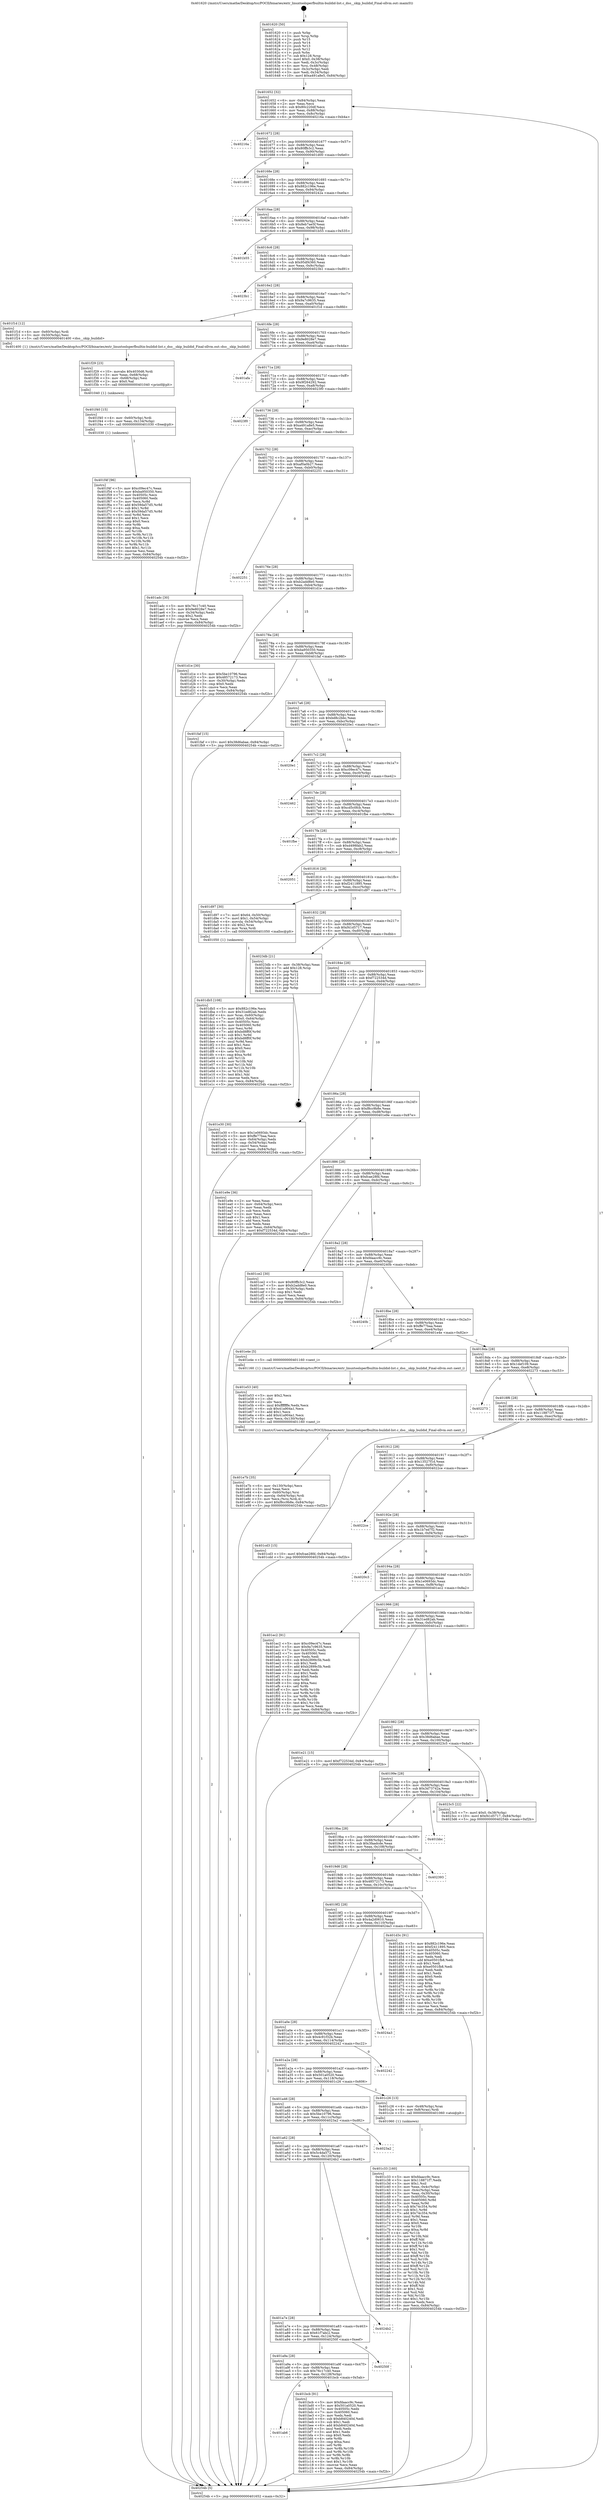 digraph "0x401620" {
  label = "0x401620 (/mnt/c/Users/mathe/Desktop/tcc/POCII/binaries/extr_linuxtoolsperfbuiltin-buildid-list.c_dso__skip_buildid_Final-ollvm.out::main(0))"
  labelloc = "t"
  node[shape=record]

  Entry [label="",width=0.3,height=0.3,shape=circle,fillcolor=black,style=filled]
  "0x401652" [label="{
     0x401652 [32]\l
     | [instrs]\l
     &nbsp;&nbsp;0x401652 \<+6\>: mov -0x84(%rbp),%eax\l
     &nbsp;&nbsp;0x401658 \<+2\>: mov %eax,%ecx\l
     &nbsp;&nbsp;0x40165a \<+6\>: sub $0x80c220df,%ecx\l
     &nbsp;&nbsp;0x401660 \<+6\>: mov %eax,-0x88(%rbp)\l
     &nbsp;&nbsp;0x401666 \<+6\>: mov %ecx,-0x8c(%rbp)\l
     &nbsp;&nbsp;0x40166c \<+6\>: je 000000000040216a \<main+0xb4a\>\l
  }"]
  "0x40216a" [label="{
     0x40216a\l
  }", style=dashed]
  "0x401672" [label="{
     0x401672 [28]\l
     | [instrs]\l
     &nbsp;&nbsp;0x401672 \<+5\>: jmp 0000000000401677 \<main+0x57\>\l
     &nbsp;&nbsp;0x401677 \<+6\>: mov -0x88(%rbp),%eax\l
     &nbsp;&nbsp;0x40167d \<+5\>: sub $0x80ffb3c2,%eax\l
     &nbsp;&nbsp;0x401682 \<+6\>: mov %eax,-0x90(%rbp)\l
     &nbsp;&nbsp;0x401688 \<+6\>: je 0000000000401d00 \<main+0x6e0\>\l
  }"]
  Exit [label="",width=0.3,height=0.3,shape=circle,fillcolor=black,style=filled,peripheries=2]
  "0x401d00" [label="{
     0x401d00\l
  }", style=dashed]
  "0x40168e" [label="{
     0x40168e [28]\l
     | [instrs]\l
     &nbsp;&nbsp;0x40168e \<+5\>: jmp 0000000000401693 \<main+0x73\>\l
     &nbsp;&nbsp;0x401693 \<+6\>: mov -0x88(%rbp),%eax\l
     &nbsp;&nbsp;0x401699 \<+5\>: sub $0x882c196e,%eax\l
     &nbsp;&nbsp;0x40169e \<+6\>: mov %eax,-0x94(%rbp)\l
     &nbsp;&nbsp;0x4016a4 \<+6\>: je 000000000040242a \<main+0xe0a\>\l
  }"]
  "0x401f4f" [label="{
     0x401f4f [96]\l
     | [instrs]\l
     &nbsp;&nbsp;0x401f4f \<+5\>: mov $0xc09ec47c,%eax\l
     &nbsp;&nbsp;0x401f54 \<+5\>: mov $0xba950350,%esi\l
     &nbsp;&nbsp;0x401f59 \<+7\>: mov 0x40505c,%ecx\l
     &nbsp;&nbsp;0x401f60 \<+7\>: mov 0x405060,%edx\l
     &nbsp;&nbsp;0x401f67 \<+3\>: mov %ecx,%r8d\l
     &nbsp;&nbsp;0x401f6a \<+7\>: add $0x59da57d5,%r8d\l
     &nbsp;&nbsp;0x401f71 \<+4\>: sub $0x1,%r8d\l
     &nbsp;&nbsp;0x401f75 \<+7\>: sub $0x59da57d5,%r8d\l
     &nbsp;&nbsp;0x401f7c \<+4\>: imul %r8d,%ecx\l
     &nbsp;&nbsp;0x401f80 \<+3\>: and $0x1,%ecx\l
     &nbsp;&nbsp;0x401f83 \<+3\>: cmp $0x0,%ecx\l
     &nbsp;&nbsp;0x401f86 \<+4\>: sete %r9b\l
     &nbsp;&nbsp;0x401f8a \<+3\>: cmp $0xa,%edx\l
     &nbsp;&nbsp;0x401f8d \<+4\>: setl %r10b\l
     &nbsp;&nbsp;0x401f91 \<+3\>: mov %r9b,%r11b\l
     &nbsp;&nbsp;0x401f94 \<+3\>: and %r10b,%r11b\l
     &nbsp;&nbsp;0x401f97 \<+3\>: xor %r10b,%r9b\l
     &nbsp;&nbsp;0x401f9a \<+3\>: or %r9b,%r11b\l
     &nbsp;&nbsp;0x401f9d \<+4\>: test $0x1,%r11b\l
     &nbsp;&nbsp;0x401fa1 \<+3\>: cmovne %esi,%eax\l
     &nbsp;&nbsp;0x401fa4 \<+6\>: mov %eax,-0x84(%rbp)\l
     &nbsp;&nbsp;0x401faa \<+5\>: jmp 000000000040254b \<main+0xf2b\>\l
  }"]
  "0x40242a" [label="{
     0x40242a\l
  }", style=dashed]
  "0x4016aa" [label="{
     0x4016aa [28]\l
     | [instrs]\l
     &nbsp;&nbsp;0x4016aa \<+5\>: jmp 00000000004016af \<main+0x8f\>\l
     &nbsp;&nbsp;0x4016af \<+6\>: mov -0x88(%rbp),%eax\l
     &nbsp;&nbsp;0x4016b5 \<+5\>: sub $0x8eb7ae5f,%eax\l
     &nbsp;&nbsp;0x4016ba \<+6\>: mov %eax,-0x98(%rbp)\l
     &nbsp;&nbsp;0x4016c0 \<+6\>: je 0000000000401b55 \<main+0x535\>\l
  }"]
  "0x401f40" [label="{
     0x401f40 [15]\l
     | [instrs]\l
     &nbsp;&nbsp;0x401f40 \<+4\>: mov -0x60(%rbp),%rdi\l
     &nbsp;&nbsp;0x401f44 \<+6\>: mov %eax,-0x134(%rbp)\l
     &nbsp;&nbsp;0x401f4a \<+5\>: call 0000000000401030 \<free@plt\>\l
     | [calls]\l
     &nbsp;&nbsp;0x401030 \{1\} (unknown)\l
  }"]
  "0x401b55" [label="{
     0x401b55\l
  }", style=dashed]
  "0x4016c6" [label="{
     0x4016c6 [28]\l
     | [instrs]\l
     &nbsp;&nbsp;0x4016c6 \<+5\>: jmp 00000000004016cb \<main+0xab\>\l
     &nbsp;&nbsp;0x4016cb \<+6\>: mov -0x88(%rbp),%eax\l
     &nbsp;&nbsp;0x4016d1 \<+5\>: sub $0x95df4360,%eax\l
     &nbsp;&nbsp;0x4016d6 \<+6\>: mov %eax,-0x9c(%rbp)\l
     &nbsp;&nbsp;0x4016dc \<+6\>: je 00000000004023b1 \<main+0xd91\>\l
  }"]
  "0x401f29" [label="{
     0x401f29 [23]\l
     | [instrs]\l
     &nbsp;&nbsp;0x401f29 \<+10\>: movabs $0x4030d6,%rdi\l
     &nbsp;&nbsp;0x401f33 \<+3\>: mov %eax,-0x68(%rbp)\l
     &nbsp;&nbsp;0x401f36 \<+3\>: mov -0x68(%rbp),%esi\l
     &nbsp;&nbsp;0x401f39 \<+2\>: mov $0x0,%al\l
     &nbsp;&nbsp;0x401f3b \<+5\>: call 0000000000401040 \<printf@plt\>\l
     | [calls]\l
     &nbsp;&nbsp;0x401040 \{1\} (unknown)\l
  }"]
  "0x4023b1" [label="{
     0x4023b1\l
  }", style=dashed]
  "0x4016e2" [label="{
     0x4016e2 [28]\l
     | [instrs]\l
     &nbsp;&nbsp;0x4016e2 \<+5\>: jmp 00000000004016e7 \<main+0xc7\>\l
     &nbsp;&nbsp;0x4016e7 \<+6\>: mov -0x88(%rbp),%eax\l
     &nbsp;&nbsp;0x4016ed \<+5\>: sub $0x9a7c9635,%eax\l
     &nbsp;&nbsp;0x4016f2 \<+6\>: mov %eax,-0xa0(%rbp)\l
     &nbsp;&nbsp;0x4016f8 \<+6\>: je 0000000000401f1d \<main+0x8fd\>\l
  }"]
  "0x401e7b" [label="{
     0x401e7b [35]\l
     | [instrs]\l
     &nbsp;&nbsp;0x401e7b \<+6\>: mov -0x130(%rbp),%ecx\l
     &nbsp;&nbsp;0x401e81 \<+3\>: imul %eax,%ecx\l
     &nbsp;&nbsp;0x401e84 \<+4\>: mov -0x60(%rbp),%rsi\l
     &nbsp;&nbsp;0x401e88 \<+4\>: movslq -0x64(%rbp),%rdi\l
     &nbsp;&nbsp;0x401e8c \<+3\>: mov %ecx,(%rsi,%rdi,4)\l
     &nbsp;&nbsp;0x401e8f \<+10\>: movl $0xf8cc9b8e,-0x84(%rbp)\l
     &nbsp;&nbsp;0x401e99 \<+5\>: jmp 000000000040254b \<main+0xf2b\>\l
  }"]
  "0x401f1d" [label="{
     0x401f1d [12]\l
     | [instrs]\l
     &nbsp;&nbsp;0x401f1d \<+4\>: mov -0x60(%rbp),%rdi\l
     &nbsp;&nbsp;0x401f21 \<+3\>: mov -0x50(%rbp),%esi\l
     &nbsp;&nbsp;0x401f24 \<+5\>: call 0000000000401400 \<dso__skip_buildid\>\l
     | [calls]\l
     &nbsp;&nbsp;0x401400 \{1\} (/mnt/c/Users/mathe/Desktop/tcc/POCII/binaries/extr_linuxtoolsperfbuiltin-buildid-list.c_dso__skip_buildid_Final-ollvm.out::dso__skip_buildid)\l
  }"]
  "0x4016fe" [label="{
     0x4016fe [28]\l
     | [instrs]\l
     &nbsp;&nbsp;0x4016fe \<+5\>: jmp 0000000000401703 \<main+0xe3\>\l
     &nbsp;&nbsp;0x401703 \<+6\>: mov -0x88(%rbp),%eax\l
     &nbsp;&nbsp;0x401709 \<+5\>: sub $0x9e8028e7,%eax\l
     &nbsp;&nbsp;0x40170e \<+6\>: mov %eax,-0xa4(%rbp)\l
     &nbsp;&nbsp;0x401714 \<+6\>: je 0000000000401afa \<main+0x4da\>\l
  }"]
  "0x401e53" [label="{
     0x401e53 [40]\l
     | [instrs]\l
     &nbsp;&nbsp;0x401e53 \<+5\>: mov $0x2,%ecx\l
     &nbsp;&nbsp;0x401e58 \<+1\>: cltd\l
     &nbsp;&nbsp;0x401e59 \<+2\>: idiv %ecx\l
     &nbsp;&nbsp;0x401e5b \<+6\>: imul $0xfffffffe,%edx,%ecx\l
     &nbsp;&nbsp;0x401e61 \<+6\>: sub $0x41a904a1,%ecx\l
     &nbsp;&nbsp;0x401e67 \<+3\>: add $0x1,%ecx\l
     &nbsp;&nbsp;0x401e6a \<+6\>: add $0x41a904a1,%ecx\l
     &nbsp;&nbsp;0x401e70 \<+6\>: mov %ecx,-0x130(%rbp)\l
     &nbsp;&nbsp;0x401e76 \<+5\>: call 0000000000401160 \<next_i\>\l
     | [calls]\l
     &nbsp;&nbsp;0x401160 \{1\} (/mnt/c/Users/mathe/Desktop/tcc/POCII/binaries/extr_linuxtoolsperfbuiltin-buildid-list.c_dso__skip_buildid_Final-ollvm.out::next_i)\l
  }"]
  "0x401afa" [label="{
     0x401afa\l
  }", style=dashed]
  "0x40171a" [label="{
     0x40171a [28]\l
     | [instrs]\l
     &nbsp;&nbsp;0x40171a \<+5\>: jmp 000000000040171f \<main+0xff\>\l
     &nbsp;&nbsp;0x40171f \<+6\>: mov -0x88(%rbp),%eax\l
     &nbsp;&nbsp;0x401725 \<+5\>: sub $0x9f264292,%eax\l
     &nbsp;&nbsp;0x40172a \<+6\>: mov %eax,-0xa8(%rbp)\l
     &nbsp;&nbsp;0x401730 \<+6\>: je 00000000004023f0 \<main+0xdd0\>\l
  }"]
  "0x401db5" [label="{
     0x401db5 [108]\l
     | [instrs]\l
     &nbsp;&nbsp;0x401db5 \<+5\>: mov $0x882c196e,%ecx\l
     &nbsp;&nbsp;0x401dba \<+5\>: mov $0x31ed82ab,%edx\l
     &nbsp;&nbsp;0x401dbf \<+4\>: mov %rax,-0x60(%rbp)\l
     &nbsp;&nbsp;0x401dc3 \<+7\>: movl $0x0,-0x64(%rbp)\l
     &nbsp;&nbsp;0x401dca \<+7\>: mov 0x40505c,%esi\l
     &nbsp;&nbsp;0x401dd1 \<+8\>: mov 0x405060,%r8d\l
     &nbsp;&nbsp;0x401dd9 \<+3\>: mov %esi,%r9d\l
     &nbsp;&nbsp;0x401ddc \<+7\>: add $0xbd8ff0f,%r9d\l
     &nbsp;&nbsp;0x401de3 \<+4\>: sub $0x1,%r9d\l
     &nbsp;&nbsp;0x401de7 \<+7\>: sub $0xbd8ff0f,%r9d\l
     &nbsp;&nbsp;0x401dee \<+4\>: imul %r9d,%esi\l
     &nbsp;&nbsp;0x401df2 \<+3\>: and $0x1,%esi\l
     &nbsp;&nbsp;0x401df5 \<+3\>: cmp $0x0,%esi\l
     &nbsp;&nbsp;0x401df8 \<+4\>: sete %r10b\l
     &nbsp;&nbsp;0x401dfc \<+4\>: cmp $0xa,%r8d\l
     &nbsp;&nbsp;0x401e00 \<+4\>: setl %r11b\l
     &nbsp;&nbsp;0x401e04 \<+3\>: mov %r10b,%bl\l
     &nbsp;&nbsp;0x401e07 \<+3\>: and %r11b,%bl\l
     &nbsp;&nbsp;0x401e0a \<+3\>: xor %r11b,%r10b\l
     &nbsp;&nbsp;0x401e0d \<+3\>: or %r10b,%bl\l
     &nbsp;&nbsp;0x401e10 \<+3\>: test $0x1,%bl\l
     &nbsp;&nbsp;0x401e13 \<+3\>: cmovne %edx,%ecx\l
     &nbsp;&nbsp;0x401e16 \<+6\>: mov %ecx,-0x84(%rbp)\l
     &nbsp;&nbsp;0x401e1c \<+5\>: jmp 000000000040254b \<main+0xf2b\>\l
  }"]
  "0x4023f0" [label="{
     0x4023f0\l
  }", style=dashed]
  "0x401736" [label="{
     0x401736 [28]\l
     | [instrs]\l
     &nbsp;&nbsp;0x401736 \<+5\>: jmp 000000000040173b \<main+0x11b\>\l
     &nbsp;&nbsp;0x40173b \<+6\>: mov -0x88(%rbp),%eax\l
     &nbsp;&nbsp;0x401741 \<+5\>: sub $0xa491a8e5,%eax\l
     &nbsp;&nbsp;0x401746 \<+6\>: mov %eax,-0xac(%rbp)\l
     &nbsp;&nbsp;0x40174c \<+6\>: je 0000000000401adc \<main+0x4bc\>\l
  }"]
  "0x401c33" [label="{
     0x401c33 [160]\l
     | [instrs]\l
     &nbsp;&nbsp;0x401c33 \<+5\>: mov $0xfdaacc9c,%ecx\l
     &nbsp;&nbsp;0x401c38 \<+5\>: mov $0x118871f7,%edx\l
     &nbsp;&nbsp;0x401c3d \<+3\>: mov $0x1,%sil\l
     &nbsp;&nbsp;0x401c40 \<+3\>: mov %eax,-0x4c(%rbp)\l
     &nbsp;&nbsp;0x401c43 \<+3\>: mov -0x4c(%rbp),%eax\l
     &nbsp;&nbsp;0x401c46 \<+3\>: mov %eax,-0x30(%rbp)\l
     &nbsp;&nbsp;0x401c49 \<+7\>: mov 0x40505c,%eax\l
     &nbsp;&nbsp;0x401c50 \<+8\>: mov 0x405060,%r8d\l
     &nbsp;&nbsp;0x401c58 \<+3\>: mov %eax,%r9d\l
     &nbsp;&nbsp;0x401c5b \<+7\>: sub $0x74c354,%r9d\l
     &nbsp;&nbsp;0x401c62 \<+4\>: sub $0x1,%r9d\l
     &nbsp;&nbsp;0x401c66 \<+7\>: add $0x74c354,%r9d\l
     &nbsp;&nbsp;0x401c6d \<+4\>: imul %r9d,%eax\l
     &nbsp;&nbsp;0x401c71 \<+3\>: and $0x1,%eax\l
     &nbsp;&nbsp;0x401c74 \<+3\>: cmp $0x0,%eax\l
     &nbsp;&nbsp;0x401c77 \<+4\>: sete %r10b\l
     &nbsp;&nbsp;0x401c7b \<+4\>: cmp $0xa,%r8d\l
     &nbsp;&nbsp;0x401c7f \<+4\>: setl %r11b\l
     &nbsp;&nbsp;0x401c83 \<+3\>: mov %r10b,%bl\l
     &nbsp;&nbsp;0x401c86 \<+3\>: xor $0xff,%bl\l
     &nbsp;&nbsp;0x401c89 \<+3\>: mov %r11b,%r14b\l
     &nbsp;&nbsp;0x401c8c \<+4\>: xor $0xff,%r14b\l
     &nbsp;&nbsp;0x401c90 \<+4\>: xor $0x1,%sil\l
     &nbsp;&nbsp;0x401c94 \<+3\>: mov %bl,%r15b\l
     &nbsp;&nbsp;0x401c97 \<+4\>: and $0xff,%r15b\l
     &nbsp;&nbsp;0x401c9b \<+3\>: and %sil,%r10b\l
     &nbsp;&nbsp;0x401c9e \<+3\>: mov %r14b,%r12b\l
     &nbsp;&nbsp;0x401ca1 \<+4\>: and $0xff,%r12b\l
     &nbsp;&nbsp;0x401ca5 \<+3\>: and %sil,%r11b\l
     &nbsp;&nbsp;0x401ca8 \<+3\>: or %r10b,%r15b\l
     &nbsp;&nbsp;0x401cab \<+3\>: or %r11b,%r12b\l
     &nbsp;&nbsp;0x401cae \<+3\>: xor %r12b,%r15b\l
     &nbsp;&nbsp;0x401cb1 \<+3\>: or %r14b,%bl\l
     &nbsp;&nbsp;0x401cb4 \<+3\>: xor $0xff,%bl\l
     &nbsp;&nbsp;0x401cb7 \<+4\>: or $0x1,%sil\l
     &nbsp;&nbsp;0x401cbb \<+3\>: and %sil,%bl\l
     &nbsp;&nbsp;0x401cbe \<+3\>: or %bl,%r15b\l
     &nbsp;&nbsp;0x401cc1 \<+4\>: test $0x1,%r15b\l
     &nbsp;&nbsp;0x401cc5 \<+3\>: cmovne %edx,%ecx\l
     &nbsp;&nbsp;0x401cc8 \<+6\>: mov %ecx,-0x84(%rbp)\l
     &nbsp;&nbsp;0x401cce \<+5\>: jmp 000000000040254b \<main+0xf2b\>\l
  }"]
  "0x401adc" [label="{
     0x401adc [30]\l
     | [instrs]\l
     &nbsp;&nbsp;0x401adc \<+5\>: mov $0x76c17c40,%eax\l
     &nbsp;&nbsp;0x401ae1 \<+5\>: mov $0x9e8028e7,%ecx\l
     &nbsp;&nbsp;0x401ae6 \<+3\>: mov -0x34(%rbp),%edx\l
     &nbsp;&nbsp;0x401ae9 \<+3\>: cmp $0x2,%edx\l
     &nbsp;&nbsp;0x401aec \<+3\>: cmovne %ecx,%eax\l
     &nbsp;&nbsp;0x401aef \<+6\>: mov %eax,-0x84(%rbp)\l
     &nbsp;&nbsp;0x401af5 \<+5\>: jmp 000000000040254b \<main+0xf2b\>\l
  }"]
  "0x401752" [label="{
     0x401752 [28]\l
     | [instrs]\l
     &nbsp;&nbsp;0x401752 \<+5\>: jmp 0000000000401757 \<main+0x137\>\l
     &nbsp;&nbsp;0x401757 \<+6\>: mov -0x88(%rbp),%eax\l
     &nbsp;&nbsp;0x40175d \<+5\>: sub $0xaf0a0b27,%eax\l
     &nbsp;&nbsp;0x401762 \<+6\>: mov %eax,-0xb0(%rbp)\l
     &nbsp;&nbsp;0x401768 \<+6\>: je 0000000000402251 \<main+0xc31\>\l
  }"]
  "0x40254b" [label="{
     0x40254b [5]\l
     | [instrs]\l
     &nbsp;&nbsp;0x40254b \<+5\>: jmp 0000000000401652 \<main+0x32\>\l
  }"]
  "0x401620" [label="{
     0x401620 [50]\l
     | [instrs]\l
     &nbsp;&nbsp;0x401620 \<+1\>: push %rbp\l
     &nbsp;&nbsp;0x401621 \<+3\>: mov %rsp,%rbp\l
     &nbsp;&nbsp;0x401624 \<+2\>: push %r15\l
     &nbsp;&nbsp;0x401626 \<+2\>: push %r14\l
     &nbsp;&nbsp;0x401628 \<+2\>: push %r13\l
     &nbsp;&nbsp;0x40162a \<+2\>: push %r12\l
     &nbsp;&nbsp;0x40162c \<+1\>: push %rbx\l
     &nbsp;&nbsp;0x40162d \<+7\>: sub $0x128,%rsp\l
     &nbsp;&nbsp;0x401634 \<+7\>: movl $0x0,-0x38(%rbp)\l
     &nbsp;&nbsp;0x40163b \<+3\>: mov %edi,-0x3c(%rbp)\l
     &nbsp;&nbsp;0x40163e \<+4\>: mov %rsi,-0x48(%rbp)\l
     &nbsp;&nbsp;0x401642 \<+3\>: mov -0x3c(%rbp),%edi\l
     &nbsp;&nbsp;0x401645 \<+3\>: mov %edi,-0x34(%rbp)\l
     &nbsp;&nbsp;0x401648 \<+10\>: movl $0xa491a8e5,-0x84(%rbp)\l
  }"]
  "0x401ab6" [label="{
     0x401ab6\l
  }", style=dashed]
  "0x402251" [label="{
     0x402251\l
  }", style=dashed]
  "0x40176e" [label="{
     0x40176e [28]\l
     | [instrs]\l
     &nbsp;&nbsp;0x40176e \<+5\>: jmp 0000000000401773 \<main+0x153\>\l
     &nbsp;&nbsp;0x401773 \<+6\>: mov -0x88(%rbp),%eax\l
     &nbsp;&nbsp;0x401779 \<+5\>: sub $0xb2add8e0,%eax\l
     &nbsp;&nbsp;0x40177e \<+6\>: mov %eax,-0xb4(%rbp)\l
     &nbsp;&nbsp;0x401784 \<+6\>: je 0000000000401d1e \<main+0x6fe\>\l
  }"]
  "0x401bcb" [label="{
     0x401bcb [91]\l
     | [instrs]\l
     &nbsp;&nbsp;0x401bcb \<+5\>: mov $0xfdaacc9c,%eax\l
     &nbsp;&nbsp;0x401bd0 \<+5\>: mov $0x501a0520,%ecx\l
     &nbsp;&nbsp;0x401bd5 \<+7\>: mov 0x40505c,%edx\l
     &nbsp;&nbsp;0x401bdc \<+7\>: mov 0x405060,%esi\l
     &nbsp;&nbsp;0x401be3 \<+2\>: mov %edx,%edi\l
     &nbsp;&nbsp;0x401be5 \<+6\>: sub $0xb840240d,%edi\l
     &nbsp;&nbsp;0x401beb \<+3\>: sub $0x1,%edi\l
     &nbsp;&nbsp;0x401bee \<+6\>: add $0xb840240d,%edi\l
     &nbsp;&nbsp;0x401bf4 \<+3\>: imul %edi,%edx\l
     &nbsp;&nbsp;0x401bf7 \<+3\>: and $0x1,%edx\l
     &nbsp;&nbsp;0x401bfa \<+3\>: cmp $0x0,%edx\l
     &nbsp;&nbsp;0x401bfd \<+4\>: sete %r8b\l
     &nbsp;&nbsp;0x401c01 \<+3\>: cmp $0xa,%esi\l
     &nbsp;&nbsp;0x401c04 \<+4\>: setl %r9b\l
     &nbsp;&nbsp;0x401c08 \<+3\>: mov %r8b,%r10b\l
     &nbsp;&nbsp;0x401c0b \<+3\>: and %r9b,%r10b\l
     &nbsp;&nbsp;0x401c0e \<+3\>: xor %r9b,%r8b\l
     &nbsp;&nbsp;0x401c11 \<+3\>: or %r8b,%r10b\l
     &nbsp;&nbsp;0x401c14 \<+4\>: test $0x1,%r10b\l
     &nbsp;&nbsp;0x401c18 \<+3\>: cmovne %ecx,%eax\l
     &nbsp;&nbsp;0x401c1b \<+6\>: mov %eax,-0x84(%rbp)\l
     &nbsp;&nbsp;0x401c21 \<+5\>: jmp 000000000040254b \<main+0xf2b\>\l
  }"]
  "0x401d1e" [label="{
     0x401d1e [30]\l
     | [instrs]\l
     &nbsp;&nbsp;0x401d1e \<+5\>: mov $0x5be10796,%eax\l
     &nbsp;&nbsp;0x401d23 \<+5\>: mov $0x48572173,%ecx\l
     &nbsp;&nbsp;0x401d28 \<+3\>: mov -0x30(%rbp),%edx\l
     &nbsp;&nbsp;0x401d2b \<+3\>: cmp $0x0,%edx\l
     &nbsp;&nbsp;0x401d2e \<+3\>: cmove %ecx,%eax\l
     &nbsp;&nbsp;0x401d31 \<+6\>: mov %eax,-0x84(%rbp)\l
     &nbsp;&nbsp;0x401d37 \<+5\>: jmp 000000000040254b \<main+0xf2b\>\l
  }"]
  "0x40178a" [label="{
     0x40178a [28]\l
     | [instrs]\l
     &nbsp;&nbsp;0x40178a \<+5\>: jmp 000000000040178f \<main+0x16f\>\l
     &nbsp;&nbsp;0x40178f \<+6\>: mov -0x88(%rbp),%eax\l
     &nbsp;&nbsp;0x401795 \<+5\>: sub $0xba950350,%eax\l
     &nbsp;&nbsp;0x40179a \<+6\>: mov %eax,-0xb8(%rbp)\l
     &nbsp;&nbsp;0x4017a0 \<+6\>: je 0000000000401faf \<main+0x98f\>\l
  }"]
  "0x401a9a" [label="{
     0x401a9a [28]\l
     | [instrs]\l
     &nbsp;&nbsp;0x401a9a \<+5\>: jmp 0000000000401a9f \<main+0x47f\>\l
     &nbsp;&nbsp;0x401a9f \<+6\>: mov -0x88(%rbp),%eax\l
     &nbsp;&nbsp;0x401aa5 \<+5\>: sub $0x76c17c40,%eax\l
     &nbsp;&nbsp;0x401aaa \<+6\>: mov %eax,-0x128(%rbp)\l
     &nbsp;&nbsp;0x401ab0 \<+6\>: je 0000000000401bcb \<main+0x5ab\>\l
  }"]
  "0x401faf" [label="{
     0x401faf [15]\l
     | [instrs]\l
     &nbsp;&nbsp;0x401faf \<+10\>: movl $0x38d6abae,-0x84(%rbp)\l
     &nbsp;&nbsp;0x401fb9 \<+5\>: jmp 000000000040254b \<main+0xf2b\>\l
  }"]
  "0x4017a6" [label="{
     0x4017a6 [28]\l
     | [instrs]\l
     &nbsp;&nbsp;0x4017a6 \<+5\>: jmp 00000000004017ab \<main+0x18b\>\l
     &nbsp;&nbsp;0x4017ab \<+6\>: mov -0x88(%rbp),%eax\l
     &nbsp;&nbsp;0x4017b1 \<+5\>: sub $0xbd8c2bbc,%eax\l
     &nbsp;&nbsp;0x4017b6 \<+6\>: mov %eax,-0xbc(%rbp)\l
     &nbsp;&nbsp;0x4017bc \<+6\>: je 00000000004020e1 \<main+0xac1\>\l
  }"]
  "0x40250f" [label="{
     0x40250f\l
  }", style=dashed]
  "0x4020e1" [label="{
     0x4020e1\l
  }", style=dashed]
  "0x4017c2" [label="{
     0x4017c2 [28]\l
     | [instrs]\l
     &nbsp;&nbsp;0x4017c2 \<+5\>: jmp 00000000004017c7 \<main+0x1a7\>\l
     &nbsp;&nbsp;0x4017c7 \<+6\>: mov -0x88(%rbp),%eax\l
     &nbsp;&nbsp;0x4017cd \<+5\>: sub $0xc09ec47c,%eax\l
     &nbsp;&nbsp;0x4017d2 \<+6\>: mov %eax,-0xc0(%rbp)\l
     &nbsp;&nbsp;0x4017d8 \<+6\>: je 0000000000402462 \<main+0xe42\>\l
  }"]
  "0x401a7e" [label="{
     0x401a7e [28]\l
     | [instrs]\l
     &nbsp;&nbsp;0x401a7e \<+5\>: jmp 0000000000401a83 \<main+0x463\>\l
     &nbsp;&nbsp;0x401a83 \<+6\>: mov -0x88(%rbp),%eax\l
     &nbsp;&nbsp;0x401a89 \<+5\>: sub $0x61f7abc2,%eax\l
     &nbsp;&nbsp;0x401a8e \<+6\>: mov %eax,-0x124(%rbp)\l
     &nbsp;&nbsp;0x401a94 \<+6\>: je 000000000040250f \<main+0xeef\>\l
  }"]
  "0x402462" [label="{
     0x402462\l
  }", style=dashed]
  "0x4017de" [label="{
     0x4017de [28]\l
     | [instrs]\l
     &nbsp;&nbsp;0x4017de \<+5\>: jmp 00000000004017e3 \<main+0x1c3\>\l
     &nbsp;&nbsp;0x4017e3 \<+6\>: mov -0x88(%rbp),%eax\l
     &nbsp;&nbsp;0x4017e9 \<+5\>: sub $0xcd5c0fcb,%eax\l
     &nbsp;&nbsp;0x4017ee \<+6\>: mov %eax,-0xc4(%rbp)\l
     &nbsp;&nbsp;0x4017f4 \<+6\>: je 0000000000401fbe \<main+0x99e\>\l
  }"]
  "0x4024b2" [label="{
     0x4024b2\l
  }", style=dashed]
  "0x401fbe" [label="{
     0x401fbe\l
  }", style=dashed]
  "0x4017fa" [label="{
     0x4017fa [28]\l
     | [instrs]\l
     &nbsp;&nbsp;0x4017fa \<+5\>: jmp 00000000004017ff \<main+0x1df\>\l
     &nbsp;&nbsp;0x4017ff \<+6\>: mov -0x88(%rbp),%eax\l
     &nbsp;&nbsp;0x401805 \<+5\>: sub $0xd498fab2,%eax\l
     &nbsp;&nbsp;0x40180a \<+6\>: mov %eax,-0xc8(%rbp)\l
     &nbsp;&nbsp;0x401810 \<+6\>: je 0000000000402051 \<main+0xa31\>\l
  }"]
  "0x401a62" [label="{
     0x401a62 [28]\l
     | [instrs]\l
     &nbsp;&nbsp;0x401a62 \<+5\>: jmp 0000000000401a67 \<main+0x447\>\l
     &nbsp;&nbsp;0x401a67 \<+6\>: mov -0x88(%rbp),%eax\l
     &nbsp;&nbsp;0x401a6d \<+5\>: sub $0x5c4da572,%eax\l
     &nbsp;&nbsp;0x401a72 \<+6\>: mov %eax,-0x120(%rbp)\l
     &nbsp;&nbsp;0x401a78 \<+6\>: je 00000000004024b2 \<main+0xe92\>\l
  }"]
  "0x402051" [label="{
     0x402051\l
  }", style=dashed]
  "0x401816" [label="{
     0x401816 [28]\l
     | [instrs]\l
     &nbsp;&nbsp;0x401816 \<+5\>: jmp 000000000040181b \<main+0x1fb\>\l
     &nbsp;&nbsp;0x40181b \<+6\>: mov -0x88(%rbp),%eax\l
     &nbsp;&nbsp;0x401821 \<+5\>: sub $0xf2411895,%eax\l
     &nbsp;&nbsp;0x401826 \<+6\>: mov %eax,-0xcc(%rbp)\l
     &nbsp;&nbsp;0x40182c \<+6\>: je 0000000000401d97 \<main+0x777\>\l
  }"]
  "0x4023a2" [label="{
     0x4023a2\l
  }", style=dashed]
  "0x401d97" [label="{
     0x401d97 [30]\l
     | [instrs]\l
     &nbsp;&nbsp;0x401d97 \<+7\>: movl $0x64,-0x50(%rbp)\l
     &nbsp;&nbsp;0x401d9e \<+7\>: movl $0x1,-0x54(%rbp)\l
     &nbsp;&nbsp;0x401da5 \<+4\>: movslq -0x54(%rbp),%rax\l
     &nbsp;&nbsp;0x401da9 \<+4\>: shl $0x2,%rax\l
     &nbsp;&nbsp;0x401dad \<+3\>: mov %rax,%rdi\l
     &nbsp;&nbsp;0x401db0 \<+5\>: call 0000000000401050 \<malloc@plt\>\l
     | [calls]\l
     &nbsp;&nbsp;0x401050 \{1\} (unknown)\l
  }"]
  "0x401832" [label="{
     0x401832 [28]\l
     | [instrs]\l
     &nbsp;&nbsp;0x401832 \<+5\>: jmp 0000000000401837 \<main+0x217\>\l
     &nbsp;&nbsp;0x401837 \<+6\>: mov -0x88(%rbp),%eax\l
     &nbsp;&nbsp;0x40183d \<+5\>: sub $0xf41d5717,%eax\l
     &nbsp;&nbsp;0x401842 \<+6\>: mov %eax,-0xd0(%rbp)\l
     &nbsp;&nbsp;0x401848 \<+6\>: je 00000000004023db \<main+0xdbb\>\l
  }"]
  "0x401a46" [label="{
     0x401a46 [28]\l
     | [instrs]\l
     &nbsp;&nbsp;0x401a46 \<+5\>: jmp 0000000000401a4b \<main+0x42b\>\l
     &nbsp;&nbsp;0x401a4b \<+6\>: mov -0x88(%rbp),%eax\l
     &nbsp;&nbsp;0x401a51 \<+5\>: sub $0x5be10796,%eax\l
     &nbsp;&nbsp;0x401a56 \<+6\>: mov %eax,-0x11c(%rbp)\l
     &nbsp;&nbsp;0x401a5c \<+6\>: je 00000000004023a2 \<main+0xd82\>\l
  }"]
  "0x4023db" [label="{
     0x4023db [21]\l
     | [instrs]\l
     &nbsp;&nbsp;0x4023db \<+3\>: mov -0x38(%rbp),%eax\l
     &nbsp;&nbsp;0x4023de \<+7\>: add $0x128,%rsp\l
     &nbsp;&nbsp;0x4023e5 \<+1\>: pop %rbx\l
     &nbsp;&nbsp;0x4023e6 \<+2\>: pop %r12\l
     &nbsp;&nbsp;0x4023e8 \<+2\>: pop %r13\l
     &nbsp;&nbsp;0x4023ea \<+2\>: pop %r14\l
     &nbsp;&nbsp;0x4023ec \<+2\>: pop %r15\l
     &nbsp;&nbsp;0x4023ee \<+1\>: pop %rbp\l
     &nbsp;&nbsp;0x4023ef \<+1\>: ret\l
  }"]
  "0x40184e" [label="{
     0x40184e [28]\l
     | [instrs]\l
     &nbsp;&nbsp;0x40184e \<+5\>: jmp 0000000000401853 \<main+0x233\>\l
     &nbsp;&nbsp;0x401853 \<+6\>: mov -0x88(%rbp),%eax\l
     &nbsp;&nbsp;0x401859 \<+5\>: sub $0xf722534d,%eax\l
     &nbsp;&nbsp;0x40185e \<+6\>: mov %eax,-0xd4(%rbp)\l
     &nbsp;&nbsp;0x401864 \<+6\>: je 0000000000401e30 \<main+0x810\>\l
  }"]
  "0x401c26" [label="{
     0x401c26 [13]\l
     | [instrs]\l
     &nbsp;&nbsp;0x401c26 \<+4\>: mov -0x48(%rbp),%rax\l
     &nbsp;&nbsp;0x401c2a \<+4\>: mov 0x8(%rax),%rdi\l
     &nbsp;&nbsp;0x401c2e \<+5\>: call 0000000000401060 \<atoi@plt\>\l
     | [calls]\l
     &nbsp;&nbsp;0x401060 \{1\} (unknown)\l
  }"]
  "0x401e30" [label="{
     0x401e30 [30]\l
     | [instrs]\l
     &nbsp;&nbsp;0x401e30 \<+5\>: mov $0x1e0693dc,%eax\l
     &nbsp;&nbsp;0x401e35 \<+5\>: mov $0xffe77baa,%ecx\l
     &nbsp;&nbsp;0x401e3a \<+3\>: mov -0x64(%rbp),%edx\l
     &nbsp;&nbsp;0x401e3d \<+3\>: cmp -0x54(%rbp),%edx\l
     &nbsp;&nbsp;0x401e40 \<+3\>: cmovl %ecx,%eax\l
     &nbsp;&nbsp;0x401e43 \<+6\>: mov %eax,-0x84(%rbp)\l
     &nbsp;&nbsp;0x401e49 \<+5\>: jmp 000000000040254b \<main+0xf2b\>\l
  }"]
  "0x40186a" [label="{
     0x40186a [28]\l
     | [instrs]\l
     &nbsp;&nbsp;0x40186a \<+5\>: jmp 000000000040186f \<main+0x24f\>\l
     &nbsp;&nbsp;0x40186f \<+6\>: mov -0x88(%rbp),%eax\l
     &nbsp;&nbsp;0x401875 \<+5\>: sub $0xf8cc9b8e,%eax\l
     &nbsp;&nbsp;0x40187a \<+6\>: mov %eax,-0xd8(%rbp)\l
     &nbsp;&nbsp;0x401880 \<+6\>: je 0000000000401e9e \<main+0x87e\>\l
  }"]
  "0x401a2a" [label="{
     0x401a2a [28]\l
     | [instrs]\l
     &nbsp;&nbsp;0x401a2a \<+5\>: jmp 0000000000401a2f \<main+0x40f\>\l
     &nbsp;&nbsp;0x401a2f \<+6\>: mov -0x88(%rbp),%eax\l
     &nbsp;&nbsp;0x401a35 \<+5\>: sub $0x501a0520,%eax\l
     &nbsp;&nbsp;0x401a3a \<+6\>: mov %eax,-0x118(%rbp)\l
     &nbsp;&nbsp;0x401a40 \<+6\>: je 0000000000401c26 \<main+0x606\>\l
  }"]
  "0x401e9e" [label="{
     0x401e9e [36]\l
     | [instrs]\l
     &nbsp;&nbsp;0x401e9e \<+2\>: xor %eax,%eax\l
     &nbsp;&nbsp;0x401ea0 \<+3\>: mov -0x64(%rbp),%ecx\l
     &nbsp;&nbsp;0x401ea3 \<+2\>: mov %eax,%edx\l
     &nbsp;&nbsp;0x401ea5 \<+2\>: sub %ecx,%edx\l
     &nbsp;&nbsp;0x401ea7 \<+2\>: mov %eax,%ecx\l
     &nbsp;&nbsp;0x401ea9 \<+3\>: sub $0x1,%ecx\l
     &nbsp;&nbsp;0x401eac \<+2\>: add %ecx,%edx\l
     &nbsp;&nbsp;0x401eae \<+2\>: sub %edx,%eax\l
     &nbsp;&nbsp;0x401eb0 \<+3\>: mov %eax,-0x64(%rbp)\l
     &nbsp;&nbsp;0x401eb3 \<+10\>: movl $0xf722534d,-0x84(%rbp)\l
     &nbsp;&nbsp;0x401ebd \<+5\>: jmp 000000000040254b \<main+0xf2b\>\l
  }"]
  "0x401886" [label="{
     0x401886 [28]\l
     | [instrs]\l
     &nbsp;&nbsp;0x401886 \<+5\>: jmp 000000000040188b \<main+0x26b\>\l
     &nbsp;&nbsp;0x40188b \<+6\>: mov -0x88(%rbp),%eax\l
     &nbsp;&nbsp;0x401891 \<+5\>: sub $0xfcae28fd,%eax\l
     &nbsp;&nbsp;0x401896 \<+6\>: mov %eax,-0xdc(%rbp)\l
     &nbsp;&nbsp;0x40189c \<+6\>: je 0000000000401ce2 \<main+0x6c2\>\l
  }"]
  "0x402242" [label="{
     0x402242\l
  }", style=dashed]
  "0x401ce2" [label="{
     0x401ce2 [30]\l
     | [instrs]\l
     &nbsp;&nbsp;0x401ce2 \<+5\>: mov $0x80ffb3c2,%eax\l
     &nbsp;&nbsp;0x401ce7 \<+5\>: mov $0xb2add8e0,%ecx\l
     &nbsp;&nbsp;0x401cec \<+3\>: mov -0x30(%rbp),%edx\l
     &nbsp;&nbsp;0x401cef \<+3\>: cmp $0x1,%edx\l
     &nbsp;&nbsp;0x401cf2 \<+3\>: cmovl %ecx,%eax\l
     &nbsp;&nbsp;0x401cf5 \<+6\>: mov %eax,-0x84(%rbp)\l
     &nbsp;&nbsp;0x401cfb \<+5\>: jmp 000000000040254b \<main+0xf2b\>\l
  }"]
  "0x4018a2" [label="{
     0x4018a2 [28]\l
     | [instrs]\l
     &nbsp;&nbsp;0x4018a2 \<+5\>: jmp 00000000004018a7 \<main+0x287\>\l
     &nbsp;&nbsp;0x4018a7 \<+6\>: mov -0x88(%rbp),%eax\l
     &nbsp;&nbsp;0x4018ad \<+5\>: sub $0xfdaacc9c,%eax\l
     &nbsp;&nbsp;0x4018b2 \<+6\>: mov %eax,-0xe0(%rbp)\l
     &nbsp;&nbsp;0x4018b8 \<+6\>: je 000000000040240b \<main+0xdeb\>\l
  }"]
  "0x401a0e" [label="{
     0x401a0e [28]\l
     | [instrs]\l
     &nbsp;&nbsp;0x401a0e \<+5\>: jmp 0000000000401a13 \<main+0x3f3\>\l
     &nbsp;&nbsp;0x401a13 \<+6\>: mov -0x88(%rbp),%eax\l
     &nbsp;&nbsp;0x401a19 \<+5\>: sub $0x4c91f32b,%eax\l
     &nbsp;&nbsp;0x401a1e \<+6\>: mov %eax,-0x114(%rbp)\l
     &nbsp;&nbsp;0x401a24 \<+6\>: je 0000000000402242 \<main+0xc22\>\l
  }"]
  "0x40240b" [label="{
     0x40240b\l
  }", style=dashed]
  "0x4018be" [label="{
     0x4018be [28]\l
     | [instrs]\l
     &nbsp;&nbsp;0x4018be \<+5\>: jmp 00000000004018c3 \<main+0x2a3\>\l
     &nbsp;&nbsp;0x4018c3 \<+6\>: mov -0x88(%rbp),%eax\l
     &nbsp;&nbsp;0x4018c9 \<+5\>: sub $0xffe77baa,%eax\l
     &nbsp;&nbsp;0x4018ce \<+6\>: mov %eax,-0xe4(%rbp)\l
     &nbsp;&nbsp;0x4018d4 \<+6\>: je 0000000000401e4e \<main+0x82e\>\l
  }"]
  "0x4024a3" [label="{
     0x4024a3\l
  }", style=dashed]
  "0x401e4e" [label="{
     0x401e4e [5]\l
     | [instrs]\l
     &nbsp;&nbsp;0x401e4e \<+5\>: call 0000000000401160 \<next_i\>\l
     | [calls]\l
     &nbsp;&nbsp;0x401160 \{1\} (/mnt/c/Users/mathe/Desktop/tcc/POCII/binaries/extr_linuxtoolsperfbuiltin-buildid-list.c_dso__skip_buildid_Final-ollvm.out::next_i)\l
  }"]
  "0x4018da" [label="{
     0x4018da [28]\l
     | [instrs]\l
     &nbsp;&nbsp;0x4018da \<+5\>: jmp 00000000004018df \<main+0x2bf\>\l
     &nbsp;&nbsp;0x4018df \<+6\>: mov -0x88(%rbp),%eax\l
     &nbsp;&nbsp;0x4018e5 \<+5\>: sub $0x1def109,%eax\l
     &nbsp;&nbsp;0x4018ea \<+6\>: mov %eax,-0xe8(%rbp)\l
     &nbsp;&nbsp;0x4018f0 \<+6\>: je 0000000000402273 \<main+0xc53\>\l
  }"]
  "0x4019f2" [label="{
     0x4019f2 [28]\l
     | [instrs]\l
     &nbsp;&nbsp;0x4019f2 \<+5\>: jmp 00000000004019f7 \<main+0x3d7\>\l
     &nbsp;&nbsp;0x4019f7 \<+6\>: mov -0x88(%rbp),%eax\l
     &nbsp;&nbsp;0x4019fd \<+5\>: sub $0x4a2d0610,%eax\l
     &nbsp;&nbsp;0x401a02 \<+6\>: mov %eax,-0x110(%rbp)\l
     &nbsp;&nbsp;0x401a08 \<+6\>: je 00000000004024a3 \<main+0xe83\>\l
  }"]
  "0x402273" [label="{
     0x402273\l
  }", style=dashed]
  "0x4018f6" [label="{
     0x4018f6 [28]\l
     | [instrs]\l
     &nbsp;&nbsp;0x4018f6 \<+5\>: jmp 00000000004018fb \<main+0x2db\>\l
     &nbsp;&nbsp;0x4018fb \<+6\>: mov -0x88(%rbp),%eax\l
     &nbsp;&nbsp;0x401901 \<+5\>: sub $0x118871f7,%eax\l
     &nbsp;&nbsp;0x401906 \<+6\>: mov %eax,-0xec(%rbp)\l
     &nbsp;&nbsp;0x40190c \<+6\>: je 0000000000401cd3 \<main+0x6b3\>\l
  }"]
  "0x401d3c" [label="{
     0x401d3c [91]\l
     | [instrs]\l
     &nbsp;&nbsp;0x401d3c \<+5\>: mov $0x882c196e,%eax\l
     &nbsp;&nbsp;0x401d41 \<+5\>: mov $0xf2411895,%ecx\l
     &nbsp;&nbsp;0x401d46 \<+7\>: mov 0x40505c,%edx\l
     &nbsp;&nbsp;0x401d4d \<+7\>: mov 0x405060,%esi\l
     &nbsp;&nbsp;0x401d54 \<+2\>: mov %edx,%edi\l
     &nbsp;&nbsp;0x401d56 \<+6\>: add $0xe0501fb8,%edi\l
     &nbsp;&nbsp;0x401d5c \<+3\>: sub $0x1,%edi\l
     &nbsp;&nbsp;0x401d5f \<+6\>: sub $0xe0501fb8,%edi\l
     &nbsp;&nbsp;0x401d65 \<+3\>: imul %edi,%edx\l
     &nbsp;&nbsp;0x401d68 \<+3\>: and $0x1,%edx\l
     &nbsp;&nbsp;0x401d6b \<+3\>: cmp $0x0,%edx\l
     &nbsp;&nbsp;0x401d6e \<+4\>: sete %r8b\l
     &nbsp;&nbsp;0x401d72 \<+3\>: cmp $0xa,%esi\l
     &nbsp;&nbsp;0x401d75 \<+4\>: setl %r9b\l
     &nbsp;&nbsp;0x401d79 \<+3\>: mov %r8b,%r10b\l
     &nbsp;&nbsp;0x401d7c \<+3\>: and %r9b,%r10b\l
     &nbsp;&nbsp;0x401d7f \<+3\>: xor %r9b,%r8b\l
     &nbsp;&nbsp;0x401d82 \<+3\>: or %r8b,%r10b\l
     &nbsp;&nbsp;0x401d85 \<+4\>: test $0x1,%r10b\l
     &nbsp;&nbsp;0x401d89 \<+3\>: cmovne %ecx,%eax\l
     &nbsp;&nbsp;0x401d8c \<+6\>: mov %eax,-0x84(%rbp)\l
     &nbsp;&nbsp;0x401d92 \<+5\>: jmp 000000000040254b \<main+0xf2b\>\l
  }"]
  "0x401cd3" [label="{
     0x401cd3 [15]\l
     | [instrs]\l
     &nbsp;&nbsp;0x401cd3 \<+10\>: movl $0xfcae28fd,-0x84(%rbp)\l
     &nbsp;&nbsp;0x401cdd \<+5\>: jmp 000000000040254b \<main+0xf2b\>\l
  }"]
  "0x401912" [label="{
     0x401912 [28]\l
     | [instrs]\l
     &nbsp;&nbsp;0x401912 \<+5\>: jmp 0000000000401917 \<main+0x2f7\>\l
     &nbsp;&nbsp;0x401917 \<+6\>: mov -0x88(%rbp),%eax\l
     &nbsp;&nbsp;0x40191d \<+5\>: sub $0x13527f1d,%eax\l
     &nbsp;&nbsp;0x401922 \<+6\>: mov %eax,-0xf0(%rbp)\l
     &nbsp;&nbsp;0x401928 \<+6\>: je 00000000004022ce \<main+0xcae\>\l
  }"]
  "0x4019d6" [label="{
     0x4019d6 [28]\l
     | [instrs]\l
     &nbsp;&nbsp;0x4019d6 \<+5\>: jmp 00000000004019db \<main+0x3bb\>\l
     &nbsp;&nbsp;0x4019db \<+6\>: mov -0x88(%rbp),%eax\l
     &nbsp;&nbsp;0x4019e1 \<+5\>: sub $0x48572173,%eax\l
     &nbsp;&nbsp;0x4019e6 \<+6\>: mov %eax,-0x10c(%rbp)\l
     &nbsp;&nbsp;0x4019ec \<+6\>: je 0000000000401d3c \<main+0x71c\>\l
  }"]
  "0x4022ce" [label="{
     0x4022ce\l
  }", style=dashed]
  "0x40192e" [label="{
     0x40192e [28]\l
     | [instrs]\l
     &nbsp;&nbsp;0x40192e \<+5\>: jmp 0000000000401933 \<main+0x313\>\l
     &nbsp;&nbsp;0x401933 \<+6\>: mov -0x88(%rbp),%eax\l
     &nbsp;&nbsp;0x401939 \<+5\>: sub $0x1b7ed7f2,%eax\l
     &nbsp;&nbsp;0x40193e \<+6\>: mov %eax,-0xf4(%rbp)\l
     &nbsp;&nbsp;0x401944 \<+6\>: je 00000000004020c3 \<main+0xaa3\>\l
  }"]
  "0x402393" [label="{
     0x402393\l
  }", style=dashed]
  "0x4020c3" [label="{
     0x4020c3\l
  }", style=dashed]
  "0x40194a" [label="{
     0x40194a [28]\l
     | [instrs]\l
     &nbsp;&nbsp;0x40194a \<+5\>: jmp 000000000040194f \<main+0x32f\>\l
     &nbsp;&nbsp;0x40194f \<+6\>: mov -0x88(%rbp),%eax\l
     &nbsp;&nbsp;0x401955 \<+5\>: sub $0x1e0693dc,%eax\l
     &nbsp;&nbsp;0x40195a \<+6\>: mov %eax,-0xf8(%rbp)\l
     &nbsp;&nbsp;0x401960 \<+6\>: je 0000000000401ec2 \<main+0x8a2\>\l
  }"]
  "0x4019ba" [label="{
     0x4019ba [28]\l
     | [instrs]\l
     &nbsp;&nbsp;0x4019ba \<+5\>: jmp 00000000004019bf \<main+0x39f\>\l
     &nbsp;&nbsp;0x4019bf \<+6\>: mov -0x88(%rbp),%eax\l
     &nbsp;&nbsp;0x4019c5 \<+5\>: sub $0x3faadcde,%eax\l
     &nbsp;&nbsp;0x4019ca \<+6\>: mov %eax,-0x108(%rbp)\l
     &nbsp;&nbsp;0x4019d0 \<+6\>: je 0000000000402393 \<main+0xd73\>\l
  }"]
  "0x401ec2" [label="{
     0x401ec2 [91]\l
     | [instrs]\l
     &nbsp;&nbsp;0x401ec2 \<+5\>: mov $0xc09ec47c,%eax\l
     &nbsp;&nbsp;0x401ec7 \<+5\>: mov $0x9a7c9635,%ecx\l
     &nbsp;&nbsp;0x401ecc \<+7\>: mov 0x40505c,%edx\l
     &nbsp;&nbsp;0x401ed3 \<+7\>: mov 0x405060,%esi\l
     &nbsp;&nbsp;0x401eda \<+2\>: mov %edx,%edi\l
     &nbsp;&nbsp;0x401edc \<+6\>: sub $0xb2899c5b,%edi\l
     &nbsp;&nbsp;0x401ee2 \<+3\>: sub $0x1,%edi\l
     &nbsp;&nbsp;0x401ee5 \<+6\>: add $0xb2899c5b,%edi\l
     &nbsp;&nbsp;0x401eeb \<+3\>: imul %edi,%edx\l
     &nbsp;&nbsp;0x401eee \<+3\>: and $0x1,%edx\l
     &nbsp;&nbsp;0x401ef1 \<+3\>: cmp $0x0,%edx\l
     &nbsp;&nbsp;0x401ef4 \<+4\>: sete %r8b\l
     &nbsp;&nbsp;0x401ef8 \<+3\>: cmp $0xa,%esi\l
     &nbsp;&nbsp;0x401efb \<+4\>: setl %r9b\l
     &nbsp;&nbsp;0x401eff \<+3\>: mov %r8b,%r10b\l
     &nbsp;&nbsp;0x401f02 \<+3\>: and %r9b,%r10b\l
     &nbsp;&nbsp;0x401f05 \<+3\>: xor %r9b,%r8b\l
     &nbsp;&nbsp;0x401f08 \<+3\>: or %r8b,%r10b\l
     &nbsp;&nbsp;0x401f0b \<+4\>: test $0x1,%r10b\l
     &nbsp;&nbsp;0x401f0f \<+3\>: cmovne %ecx,%eax\l
     &nbsp;&nbsp;0x401f12 \<+6\>: mov %eax,-0x84(%rbp)\l
     &nbsp;&nbsp;0x401f18 \<+5\>: jmp 000000000040254b \<main+0xf2b\>\l
  }"]
  "0x401966" [label="{
     0x401966 [28]\l
     | [instrs]\l
     &nbsp;&nbsp;0x401966 \<+5\>: jmp 000000000040196b \<main+0x34b\>\l
     &nbsp;&nbsp;0x40196b \<+6\>: mov -0x88(%rbp),%eax\l
     &nbsp;&nbsp;0x401971 \<+5\>: sub $0x31ed82ab,%eax\l
     &nbsp;&nbsp;0x401976 \<+6\>: mov %eax,-0xfc(%rbp)\l
     &nbsp;&nbsp;0x40197c \<+6\>: je 0000000000401e21 \<main+0x801\>\l
  }"]
  "0x401bbc" [label="{
     0x401bbc\l
  }", style=dashed]
  "0x401e21" [label="{
     0x401e21 [15]\l
     | [instrs]\l
     &nbsp;&nbsp;0x401e21 \<+10\>: movl $0xf722534d,-0x84(%rbp)\l
     &nbsp;&nbsp;0x401e2b \<+5\>: jmp 000000000040254b \<main+0xf2b\>\l
  }"]
  "0x401982" [label="{
     0x401982 [28]\l
     | [instrs]\l
     &nbsp;&nbsp;0x401982 \<+5\>: jmp 0000000000401987 \<main+0x367\>\l
     &nbsp;&nbsp;0x401987 \<+6\>: mov -0x88(%rbp),%eax\l
     &nbsp;&nbsp;0x40198d \<+5\>: sub $0x38d6abae,%eax\l
     &nbsp;&nbsp;0x401992 \<+6\>: mov %eax,-0x100(%rbp)\l
     &nbsp;&nbsp;0x401998 \<+6\>: je 00000000004023c5 \<main+0xda5\>\l
  }"]
  "0x40199e" [label="{
     0x40199e [28]\l
     | [instrs]\l
     &nbsp;&nbsp;0x40199e \<+5\>: jmp 00000000004019a3 \<main+0x383\>\l
     &nbsp;&nbsp;0x4019a3 \<+6\>: mov -0x88(%rbp),%eax\l
     &nbsp;&nbsp;0x4019a9 \<+5\>: sub $0x3d73742a,%eax\l
     &nbsp;&nbsp;0x4019ae \<+6\>: mov %eax,-0x104(%rbp)\l
     &nbsp;&nbsp;0x4019b4 \<+6\>: je 0000000000401bbc \<main+0x59c\>\l
  }"]
  "0x4023c5" [label="{
     0x4023c5 [22]\l
     | [instrs]\l
     &nbsp;&nbsp;0x4023c5 \<+7\>: movl $0x0,-0x38(%rbp)\l
     &nbsp;&nbsp;0x4023cc \<+10\>: movl $0xf41d5717,-0x84(%rbp)\l
     &nbsp;&nbsp;0x4023d6 \<+5\>: jmp 000000000040254b \<main+0xf2b\>\l
  }"]
  Entry -> "0x401620" [label=" 1"]
  "0x401652" -> "0x40216a" [label=" 0"]
  "0x401652" -> "0x401672" [label=" 18"]
  "0x4023db" -> Exit [label=" 1"]
  "0x401672" -> "0x401d00" [label=" 0"]
  "0x401672" -> "0x40168e" [label=" 18"]
  "0x4023c5" -> "0x40254b" [label=" 1"]
  "0x40168e" -> "0x40242a" [label=" 0"]
  "0x40168e" -> "0x4016aa" [label=" 18"]
  "0x401faf" -> "0x40254b" [label=" 1"]
  "0x4016aa" -> "0x401b55" [label=" 0"]
  "0x4016aa" -> "0x4016c6" [label=" 18"]
  "0x401f4f" -> "0x40254b" [label=" 1"]
  "0x4016c6" -> "0x4023b1" [label=" 0"]
  "0x4016c6" -> "0x4016e2" [label=" 18"]
  "0x401f40" -> "0x401f4f" [label=" 1"]
  "0x4016e2" -> "0x401f1d" [label=" 1"]
  "0x4016e2" -> "0x4016fe" [label=" 17"]
  "0x401f29" -> "0x401f40" [label=" 1"]
  "0x4016fe" -> "0x401afa" [label=" 0"]
  "0x4016fe" -> "0x40171a" [label=" 17"]
  "0x401f1d" -> "0x401f29" [label=" 1"]
  "0x40171a" -> "0x4023f0" [label=" 0"]
  "0x40171a" -> "0x401736" [label=" 17"]
  "0x401ec2" -> "0x40254b" [label=" 1"]
  "0x401736" -> "0x401adc" [label=" 1"]
  "0x401736" -> "0x401752" [label=" 16"]
  "0x401adc" -> "0x40254b" [label=" 1"]
  "0x401620" -> "0x401652" [label=" 1"]
  "0x40254b" -> "0x401652" [label=" 17"]
  "0x401e9e" -> "0x40254b" [label=" 1"]
  "0x401752" -> "0x402251" [label=" 0"]
  "0x401752" -> "0x40176e" [label=" 16"]
  "0x401e7b" -> "0x40254b" [label=" 1"]
  "0x40176e" -> "0x401d1e" [label=" 1"]
  "0x40176e" -> "0x40178a" [label=" 15"]
  "0x401e53" -> "0x401e7b" [label=" 1"]
  "0x40178a" -> "0x401faf" [label=" 1"]
  "0x40178a" -> "0x4017a6" [label=" 14"]
  "0x401e30" -> "0x40254b" [label=" 2"]
  "0x4017a6" -> "0x4020e1" [label=" 0"]
  "0x4017a6" -> "0x4017c2" [label=" 14"]
  "0x401e21" -> "0x40254b" [label=" 1"]
  "0x4017c2" -> "0x402462" [label=" 0"]
  "0x4017c2" -> "0x4017de" [label=" 14"]
  "0x401d97" -> "0x401db5" [label=" 1"]
  "0x4017de" -> "0x401fbe" [label=" 0"]
  "0x4017de" -> "0x4017fa" [label=" 14"]
  "0x401d3c" -> "0x40254b" [label=" 1"]
  "0x4017fa" -> "0x402051" [label=" 0"]
  "0x4017fa" -> "0x401816" [label=" 14"]
  "0x401ce2" -> "0x40254b" [label=" 1"]
  "0x401816" -> "0x401d97" [label=" 1"]
  "0x401816" -> "0x401832" [label=" 13"]
  "0x401cd3" -> "0x40254b" [label=" 1"]
  "0x401832" -> "0x4023db" [label=" 1"]
  "0x401832" -> "0x40184e" [label=" 12"]
  "0x401c26" -> "0x401c33" [label=" 1"]
  "0x40184e" -> "0x401e30" [label=" 2"]
  "0x40184e" -> "0x40186a" [label=" 10"]
  "0x401bcb" -> "0x40254b" [label=" 1"]
  "0x40186a" -> "0x401e9e" [label=" 1"]
  "0x40186a" -> "0x401886" [label=" 9"]
  "0x401a9a" -> "0x401bcb" [label=" 1"]
  "0x401886" -> "0x401ce2" [label=" 1"]
  "0x401886" -> "0x4018a2" [label=" 8"]
  "0x401e4e" -> "0x401e53" [label=" 1"]
  "0x4018a2" -> "0x40240b" [label=" 0"]
  "0x4018a2" -> "0x4018be" [label=" 8"]
  "0x401a7e" -> "0x40250f" [label=" 0"]
  "0x4018be" -> "0x401e4e" [label=" 1"]
  "0x4018be" -> "0x4018da" [label=" 7"]
  "0x401db5" -> "0x40254b" [label=" 1"]
  "0x4018da" -> "0x402273" [label=" 0"]
  "0x4018da" -> "0x4018f6" [label=" 7"]
  "0x401a62" -> "0x4024b2" [label=" 0"]
  "0x4018f6" -> "0x401cd3" [label=" 1"]
  "0x4018f6" -> "0x401912" [label=" 6"]
  "0x401d1e" -> "0x40254b" [label=" 1"]
  "0x401912" -> "0x4022ce" [label=" 0"]
  "0x401912" -> "0x40192e" [label=" 6"]
  "0x401a46" -> "0x4023a2" [label=" 0"]
  "0x40192e" -> "0x4020c3" [label=" 0"]
  "0x40192e" -> "0x40194a" [label=" 6"]
  "0x401c33" -> "0x40254b" [label=" 1"]
  "0x40194a" -> "0x401ec2" [label=" 1"]
  "0x40194a" -> "0x401966" [label=" 5"]
  "0x401a2a" -> "0x401c26" [label=" 1"]
  "0x401966" -> "0x401e21" [label=" 1"]
  "0x401966" -> "0x401982" [label=" 4"]
  "0x401a9a" -> "0x401ab6" [label=" 0"]
  "0x401982" -> "0x4023c5" [label=" 1"]
  "0x401982" -> "0x40199e" [label=" 3"]
  "0x401a0e" -> "0x401a2a" [label=" 2"]
  "0x40199e" -> "0x401bbc" [label=" 0"]
  "0x40199e" -> "0x4019ba" [label=" 3"]
  "0x401a2a" -> "0x401a46" [label=" 1"]
  "0x4019ba" -> "0x402393" [label=" 0"]
  "0x4019ba" -> "0x4019d6" [label=" 3"]
  "0x401a46" -> "0x401a62" [label=" 1"]
  "0x4019d6" -> "0x401d3c" [label=" 1"]
  "0x4019d6" -> "0x4019f2" [label=" 2"]
  "0x401a62" -> "0x401a7e" [label=" 1"]
  "0x4019f2" -> "0x4024a3" [label=" 0"]
  "0x4019f2" -> "0x401a0e" [label=" 2"]
  "0x401a7e" -> "0x401a9a" [label=" 1"]
  "0x401a0e" -> "0x402242" [label=" 0"]
}
